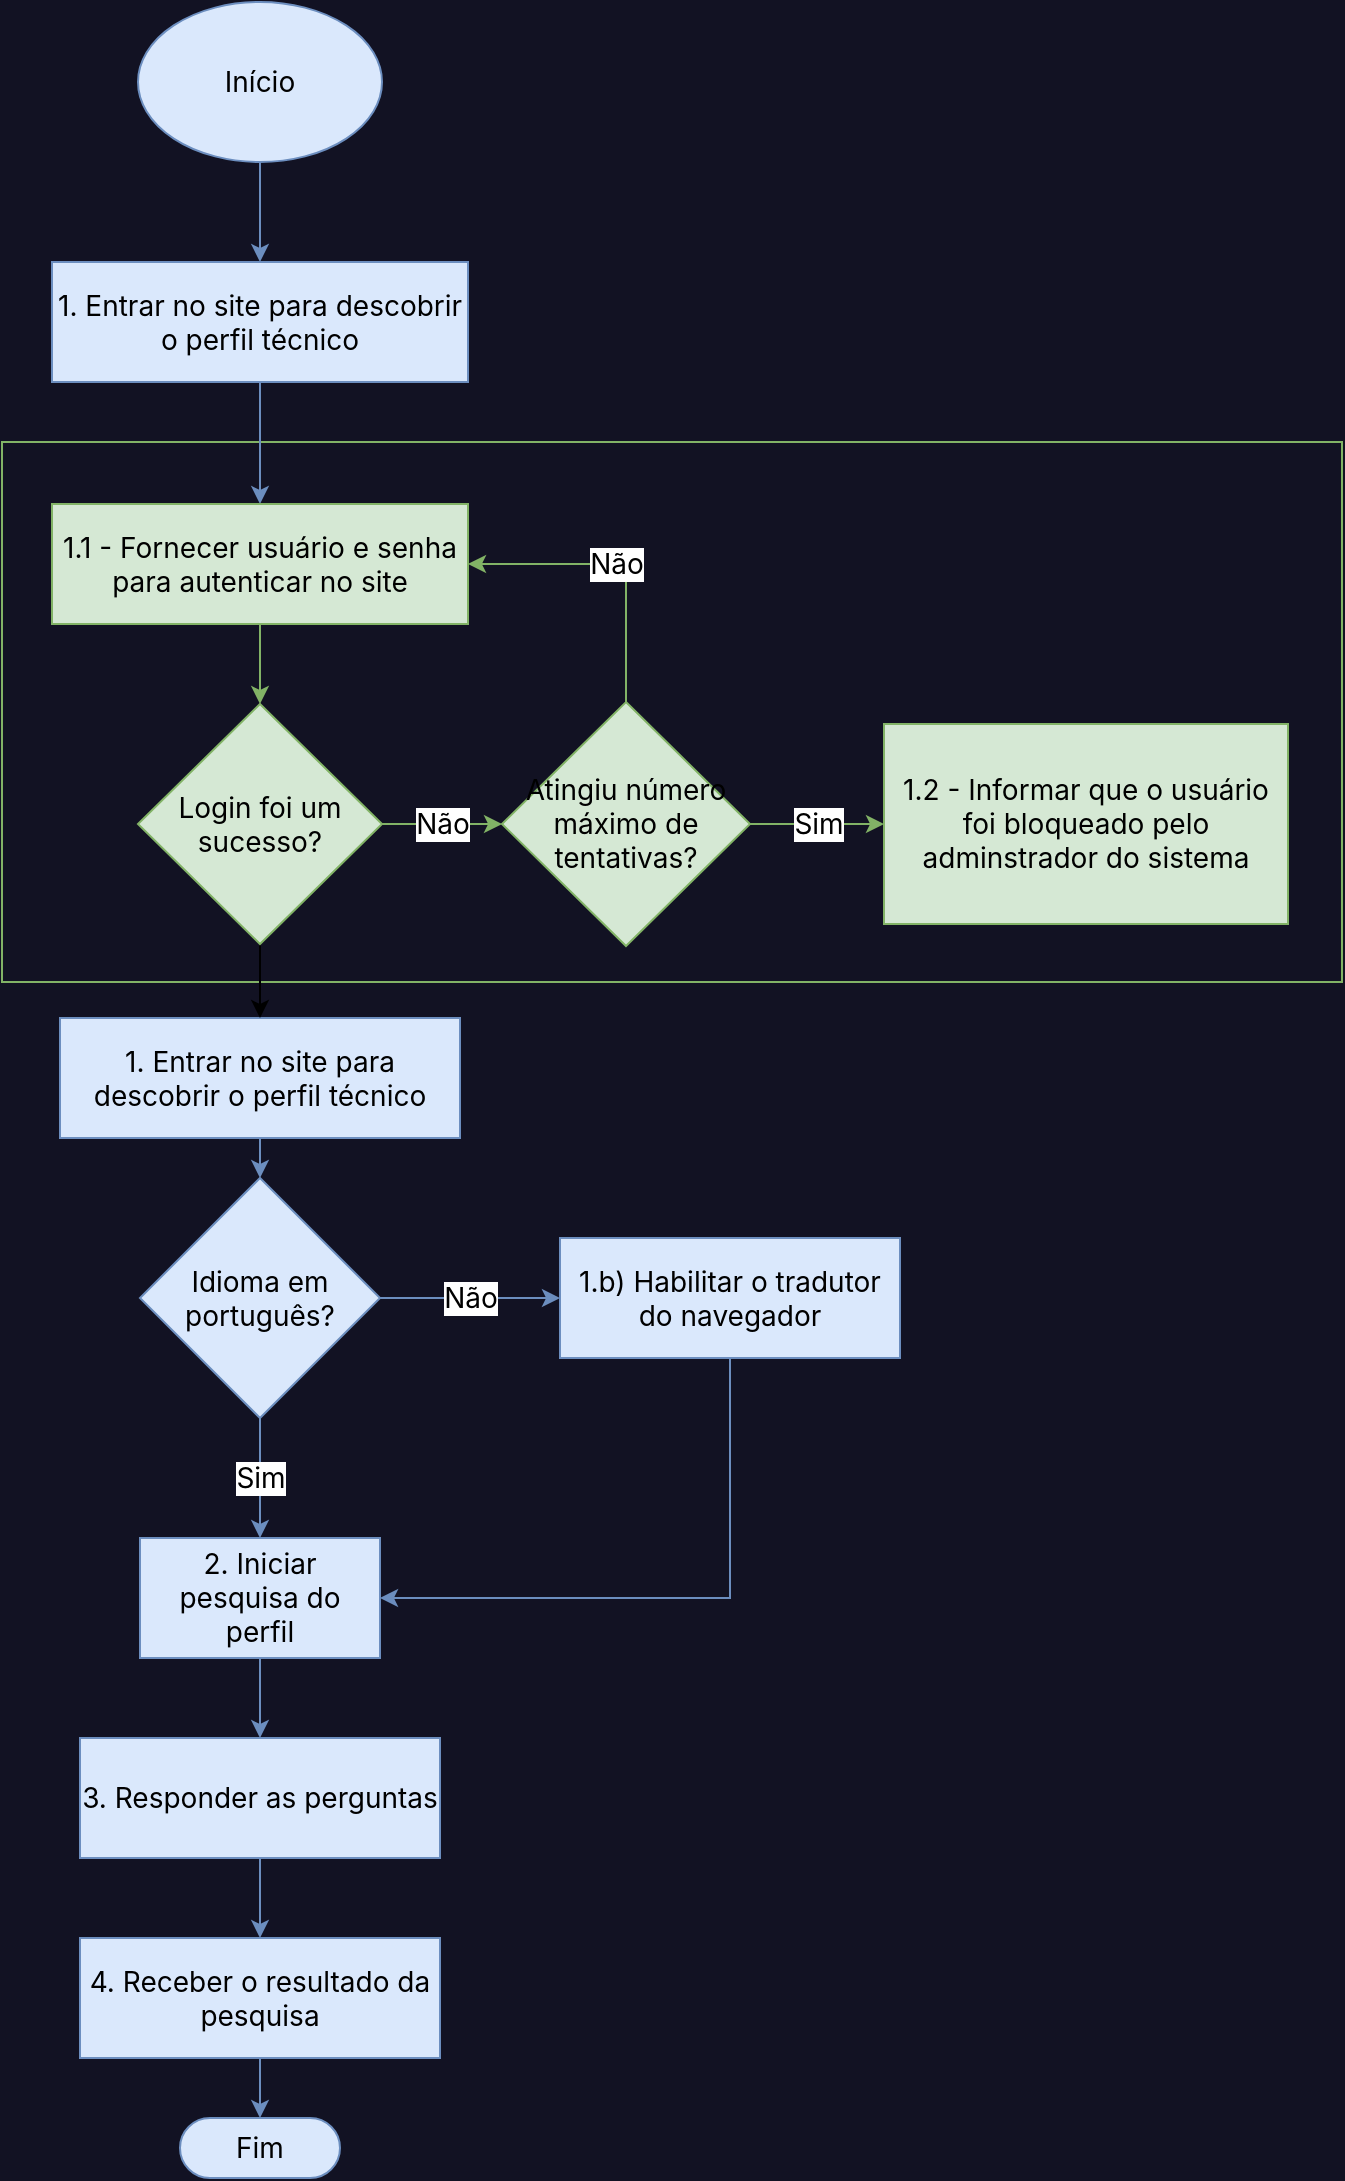 <mxfile version="26.1.1">
  <diagram name="Page-1" id="Mg1o7jthEbh3UmmgbCB3">
    <mxGraphModel dx="1031" dy="958" grid="0" gridSize="10" guides="1" tooltips="1" connect="1" arrows="1" fold="1" page="1" pageScale="1" pageWidth="850" pageHeight="1100" background="light-dark(#121223,#121223)" math="0" shadow="0">
      <root>
        <mxCell id="0" />
        <mxCell id="1" parent="0" />
        <mxCell id="0NqgMj0i8Dpj532-MMCN-37" value="" style="rounded=0;whiteSpace=wrap;html=1;fillColor=none;strokeColor=#82b366;fontFamily=Inter;fontSource=https%3A%2F%2Ffonts.googleapis.com%2Fcss%3Ffamily%3DInter;" vertex="1" parent="1">
          <mxGeometry x="100" y="230" width="670" height="270" as="geometry" />
        </mxCell>
        <mxCell id="0NqgMj0i8Dpj532-MMCN-5" style="edgeStyle=orthogonalEdgeStyle;rounded=0;orthogonalLoop=1;jettySize=auto;html=1;exitX=0.5;exitY=1;exitDx=0;exitDy=0;entryX=0.5;entryY=0;entryDx=0;entryDy=0;fillColor=#dae8fc;strokeColor=#6c8ebf;fontFamily=Inter;fontSource=https%3A%2F%2Ffonts.googleapis.com%2Fcss%3Ffamily%3DInter;fontSize=14;" edge="1" parent="1" source="0NqgMj0i8Dpj532-MMCN-2" target="0NqgMj0i8Dpj532-MMCN-4">
          <mxGeometry relative="1" as="geometry" />
        </mxCell>
        <mxCell id="0NqgMj0i8Dpj532-MMCN-2" value="1. Entrar no site para descobrir o perfil técnico" style="rounded=0;whiteSpace=wrap;html=1;fillColor=#dae8fc;strokeColor=#6c8ebf;fontFamily=Inter;fontSource=https%3A%2F%2Ffonts.googleapis.com%2Fcss%3Ffamily%3DInter;fontSize=14;" vertex="1" parent="1">
          <mxGeometry x="129" y="518" width="200" height="60" as="geometry" />
        </mxCell>
        <mxCell id="0NqgMj0i8Dpj532-MMCN-7" value="Sim" style="edgeStyle=orthogonalEdgeStyle;rounded=0;orthogonalLoop=1;jettySize=auto;html=1;fillColor=#dae8fc;strokeColor=#6c8ebf;fontFamily=Inter;fontSource=https%3A%2F%2Ffonts.googleapis.com%2Fcss%3Ffamily%3DInter;fontSize=14;" edge="1" parent="1" source="0NqgMj0i8Dpj532-MMCN-4" target="0NqgMj0i8Dpj532-MMCN-6">
          <mxGeometry relative="1" as="geometry" />
        </mxCell>
        <mxCell id="0NqgMj0i8Dpj532-MMCN-10" value="Não" style="edgeStyle=orthogonalEdgeStyle;rounded=0;orthogonalLoop=1;jettySize=auto;html=1;fillColor=#dae8fc;strokeColor=#6c8ebf;fontFamily=Inter;fontSource=https%3A%2F%2Ffonts.googleapis.com%2Fcss%3Ffamily%3DInter;fontSize=14;" edge="1" parent="1" source="0NqgMj0i8Dpj532-MMCN-4" target="0NqgMj0i8Dpj532-MMCN-8">
          <mxGeometry relative="1" as="geometry" />
        </mxCell>
        <mxCell id="0NqgMj0i8Dpj532-MMCN-4" value="Idioma em português?" style="rhombus;whiteSpace=wrap;html=1;fillColor=#dae8fc;strokeColor=#6c8ebf;fontFamily=Inter;fontSource=https%3A%2F%2Ffonts.googleapis.com%2Fcss%3Ffamily%3DInter;fontSize=14;" vertex="1" parent="1">
          <mxGeometry x="169" y="598" width="120" height="120" as="geometry" />
        </mxCell>
        <mxCell id="0NqgMj0i8Dpj532-MMCN-14" style="edgeStyle=orthogonalEdgeStyle;rounded=0;orthogonalLoop=1;jettySize=auto;html=1;exitX=0.5;exitY=1;exitDx=0;exitDy=0;entryX=0.5;entryY=0;entryDx=0;entryDy=0;fillColor=#dae8fc;strokeColor=#6c8ebf;fontFamily=Inter;fontSource=https%3A%2F%2Ffonts.googleapis.com%2Fcss%3Ffamily%3DInter;fontSize=14;" edge="1" parent="1" source="0NqgMj0i8Dpj532-MMCN-6" target="0NqgMj0i8Dpj532-MMCN-13">
          <mxGeometry relative="1" as="geometry" />
        </mxCell>
        <mxCell id="0NqgMj0i8Dpj532-MMCN-6" value="2. Iniciar pesquisa do perfil" style="whiteSpace=wrap;html=1;fillColor=#dae8fc;strokeColor=#6c8ebf;fontFamily=Inter;fontSource=https%3A%2F%2Ffonts.googleapis.com%2Fcss%3Ffamily%3DInter;fontSize=14;" vertex="1" parent="1">
          <mxGeometry x="169" y="778" width="120" height="60" as="geometry" />
        </mxCell>
        <mxCell id="0NqgMj0i8Dpj532-MMCN-12" style="edgeStyle=orthogonalEdgeStyle;rounded=0;orthogonalLoop=1;jettySize=auto;html=1;exitX=0.5;exitY=1;exitDx=0;exitDy=0;entryX=1;entryY=0.5;entryDx=0;entryDy=0;fillColor=#dae8fc;strokeColor=#6c8ebf;fontFamily=Inter;fontSource=https%3A%2F%2Ffonts.googleapis.com%2Fcss%3Ffamily%3DInter;fontSize=14;" edge="1" parent="1" source="0NqgMj0i8Dpj532-MMCN-8" target="0NqgMj0i8Dpj532-MMCN-6">
          <mxGeometry relative="1" as="geometry" />
        </mxCell>
        <mxCell id="0NqgMj0i8Dpj532-MMCN-8" value="1.b) Habilitar o tradutor do navegador" style="whiteSpace=wrap;html=1;fillColor=#dae8fc;strokeColor=#6c8ebf;fontFamily=Inter;fontSource=https%3A%2F%2Ffonts.googleapis.com%2Fcss%3Ffamily%3DInter;fontSize=14;" vertex="1" parent="1">
          <mxGeometry x="379" y="628" width="170" height="60" as="geometry" />
        </mxCell>
        <mxCell id="0NqgMj0i8Dpj532-MMCN-16" value="" style="edgeStyle=orthogonalEdgeStyle;rounded=0;orthogonalLoop=1;jettySize=auto;html=1;fillColor=#dae8fc;strokeColor=#6c8ebf;fontFamily=Inter;fontSource=https%3A%2F%2Ffonts.googleapis.com%2Fcss%3Ffamily%3DInter;fontSize=14;" edge="1" parent="1" source="0NqgMj0i8Dpj532-MMCN-13" target="0NqgMj0i8Dpj532-MMCN-15">
          <mxGeometry relative="1" as="geometry" />
        </mxCell>
        <mxCell id="0NqgMj0i8Dpj532-MMCN-13" value="3. Responder as perguntas" style="whiteSpace=wrap;html=1;fillColor=#dae8fc;strokeColor=#6c8ebf;fontFamily=Inter;fontSource=https%3A%2F%2Ffonts.googleapis.com%2Fcss%3Ffamily%3DInter;fontSize=14;" vertex="1" parent="1">
          <mxGeometry x="139" y="878" width="180" height="60" as="geometry" />
        </mxCell>
        <mxCell id="0NqgMj0i8Dpj532-MMCN-18" value="" style="edgeStyle=orthogonalEdgeStyle;rounded=0;orthogonalLoop=1;jettySize=auto;html=1;fillColor=#dae8fc;strokeColor=#6c8ebf;fontFamily=Inter;fontSource=https%3A%2F%2Ffonts.googleapis.com%2Fcss%3Ffamily%3DInter;fontSize=14;" edge="1" parent="1" source="0NqgMj0i8Dpj532-MMCN-15" target="0NqgMj0i8Dpj532-MMCN-17">
          <mxGeometry relative="1" as="geometry" />
        </mxCell>
        <mxCell id="0NqgMj0i8Dpj532-MMCN-15" value="4. Receber o resultado da pesquisa" style="whiteSpace=wrap;html=1;fillColor=#dae8fc;strokeColor=#6c8ebf;fontFamily=Inter;fontSource=https%3A%2F%2Ffonts.googleapis.com%2Fcss%3Ffamily%3DInter;fontSize=14;" vertex="1" parent="1">
          <mxGeometry x="139" y="978" width="180" height="60" as="geometry" />
        </mxCell>
        <mxCell id="0NqgMj0i8Dpj532-MMCN-17" value="Fim" style="html=1;dashed=0;whiteSpace=wrap;shape=mxgraph.dfd.start;fillColor=#dae8fc;strokeColor=#6c8ebf;fontFamily=Inter;fontSource=https%3A%2F%2Ffonts.googleapis.com%2Fcss%3Ffamily%3DInter;fontSize=14;" vertex="1" parent="1">
          <mxGeometry x="189" y="1068" width="80" height="30" as="geometry" />
        </mxCell>
        <mxCell id="0NqgMj0i8Dpj532-MMCN-23" value="" style="edgeStyle=orthogonalEdgeStyle;rounded=0;orthogonalLoop=1;jettySize=auto;html=1;fillColor=#dae8fc;strokeColor=#6c8ebf;fontFamily=Inter;fontSource=https%3A%2F%2Ffonts.googleapis.com%2Fcss%3Ffamily%3DInter;fontSize=14;" edge="1" parent="1" source="0NqgMj0i8Dpj532-MMCN-21" target="0NqgMj0i8Dpj532-MMCN-22">
          <mxGeometry relative="1" as="geometry" />
        </mxCell>
        <mxCell id="0NqgMj0i8Dpj532-MMCN-21" value="Início" style="ellipse;whiteSpace=wrap;html=1;fillColor=#dae8fc;strokeColor=#6c8ebf;fontFamily=Inter;fontSource=https%3A%2F%2Ffonts.googleapis.com%2Fcss%3Ffamily%3DInter;fontSize=14;" vertex="1" parent="1">
          <mxGeometry x="168" y="10" width="122" height="80" as="geometry" />
        </mxCell>
        <mxCell id="0NqgMj0i8Dpj532-MMCN-27" value="" style="edgeStyle=orthogonalEdgeStyle;rounded=0;orthogonalLoop=1;jettySize=auto;html=1;fillColor=#dae8fc;strokeColor=#6c8ebf;fontFamily=Inter;fontSource=https%3A%2F%2Ffonts.googleapis.com%2Fcss%3Ffamily%3DInter;fontSize=14;" edge="1" parent="1" source="0NqgMj0i8Dpj532-MMCN-22" target="0NqgMj0i8Dpj532-MMCN-25">
          <mxGeometry relative="1" as="geometry" />
        </mxCell>
        <mxCell id="0NqgMj0i8Dpj532-MMCN-22" value="1. Entrar no site para descobrir o perfil técnico" style="rounded=0;whiteSpace=wrap;html=1;fillColor=#dae8fc;strokeColor=#6c8ebf;fontFamily=Inter;fontSource=https%3A%2F%2Ffonts.googleapis.com%2Fcss%3Ffamily%3DInter;fontSize=14;" vertex="1" parent="1">
          <mxGeometry x="125" y="140" width="208" height="60" as="geometry" />
        </mxCell>
        <mxCell id="0NqgMj0i8Dpj532-MMCN-31" value="Não" style="edgeStyle=orthogonalEdgeStyle;rounded=0;orthogonalLoop=1;jettySize=auto;html=1;fontFamily=Inter;fontSource=https%3A%2F%2Ffonts.googleapis.com%2Fcss%3Ffamily%3DInter;fontSize=14;fillColor=#d5e8d4;strokeColor=#82b366;" edge="1" parent="1" source="0NqgMj0i8Dpj532-MMCN-24" target="0NqgMj0i8Dpj532-MMCN-29">
          <mxGeometry relative="1" as="geometry" />
        </mxCell>
        <mxCell id="0NqgMj0i8Dpj532-MMCN-36" value="" style="edgeStyle=orthogonalEdgeStyle;rounded=0;orthogonalLoop=1;jettySize=auto;html=1;fontFamily=Inter;fontSource=https%3A%2F%2Ffonts.googleapis.com%2Fcss%3Ffamily%3DInter;" edge="1" parent="1" source="0NqgMj0i8Dpj532-MMCN-24" target="0NqgMj0i8Dpj532-MMCN-2">
          <mxGeometry relative="1" as="geometry" />
        </mxCell>
        <mxCell id="0NqgMj0i8Dpj532-MMCN-24" value="Login foi um sucesso?" style="rhombus;whiteSpace=wrap;html=1;fontFamily=Inter;fontSource=https%3A%2F%2Ffonts.googleapis.com%2Fcss%3Ffamily%3DInter;fontSize=14;fillColor=#d5e8d4;strokeColor=#82b366;" vertex="1" parent="1">
          <mxGeometry x="168" y="361" width="122" height="120" as="geometry" />
        </mxCell>
        <mxCell id="0NqgMj0i8Dpj532-MMCN-28" value="" style="edgeStyle=orthogonalEdgeStyle;rounded=0;orthogonalLoop=1;jettySize=auto;html=1;fontFamily=Inter;fontSource=https%3A%2F%2Ffonts.googleapis.com%2Fcss%3Ffamily%3DInter;fontSize=14;fillColor=#d5e8d4;strokeColor=#82b366;" edge="1" parent="1" source="0NqgMj0i8Dpj532-MMCN-25" target="0NqgMj0i8Dpj532-MMCN-24">
          <mxGeometry relative="1" as="geometry" />
        </mxCell>
        <mxCell id="0NqgMj0i8Dpj532-MMCN-25" value="1.1 - Fornecer usuário e senha para autenticar no site" style="whiteSpace=wrap;html=1;fontFamily=Inter;fontSource=https%3A%2F%2Ffonts.googleapis.com%2Fcss%3Ffamily%3DInter;fontSize=14;fillColor=#d5e8d4;strokeColor=#82b366;" vertex="1" parent="1">
          <mxGeometry x="125" y="261" width="208" height="60" as="geometry" />
        </mxCell>
        <mxCell id="0NqgMj0i8Dpj532-MMCN-33" value="Sim" style="edgeStyle=orthogonalEdgeStyle;rounded=0;orthogonalLoop=1;jettySize=auto;html=1;fontFamily=Inter;fontSource=https%3A%2F%2Ffonts.googleapis.com%2Fcss%3Ffamily%3DInter;fontSize=14;fillColor=#d5e8d4;strokeColor=#82b366;" edge="1" parent="1" source="0NqgMj0i8Dpj532-MMCN-29" target="0NqgMj0i8Dpj532-MMCN-32">
          <mxGeometry relative="1" as="geometry" />
        </mxCell>
        <mxCell id="0NqgMj0i8Dpj532-MMCN-35" value="Não" style="edgeStyle=orthogonalEdgeStyle;rounded=0;orthogonalLoop=1;jettySize=auto;html=1;exitX=0.5;exitY=0;exitDx=0;exitDy=0;entryX=1;entryY=0.5;entryDx=0;entryDy=0;fontFamily=Inter;fontSource=https%3A%2F%2Ffonts.googleapis.com%2Fcss%3Ffamily%3DInter;fontSize=14;fillColor=#d5e8d4;strokeColor=#82b366;" edge="1" parent="1" source="0NqgMj0i8Dpj532-MMCN-29" target="0NqgMj0i8Dpj532-MMCN-25">
          <mxGeometry relative="1" as="geometry" />
        </mxCell>
        <mxCell id="0NqgMj0i8Dpj532-MMCN-29" value="Atingiu número máximo de tentativas?" style="rhombus;whiteSpace=wrap;html=1;fontFamily=Inter;fontSource=https%3A%2F%2Ffonts.googleapis.com%2Fcss%3Ffamily%3DInter;fontSize=14;fillColor=#d5e8d4;strokeColor=#82b366;" vertex="1" parent="1">
          <mxGeometry x="350" y="360.02" width="124" height="121.97" as="geometry" />
        </mxCell>
        <mxCell id="0NqgMj0i8Dpj532-MMCN-32" value="1.2 - Informar que o usuário foi bloqueado pelo adminstrador do sistema" style="whiteSpace=wrap;html=1;fontFamily=Inter;fontSource=https%3A%2F%2Ffonts.googleapis.com%2Fcss%3Ffamily%3DInter;fontSize=14;fillColor=#d5e8d4;strokeColor=#82b366;" vertex="1" parent="1">
          <mxGeometry x="541" y="371" width="202" height="100" as="geometry" />
        </mxCell>
      </root>
    </mxGraphModel>
  </diagram>
</mxfile>
